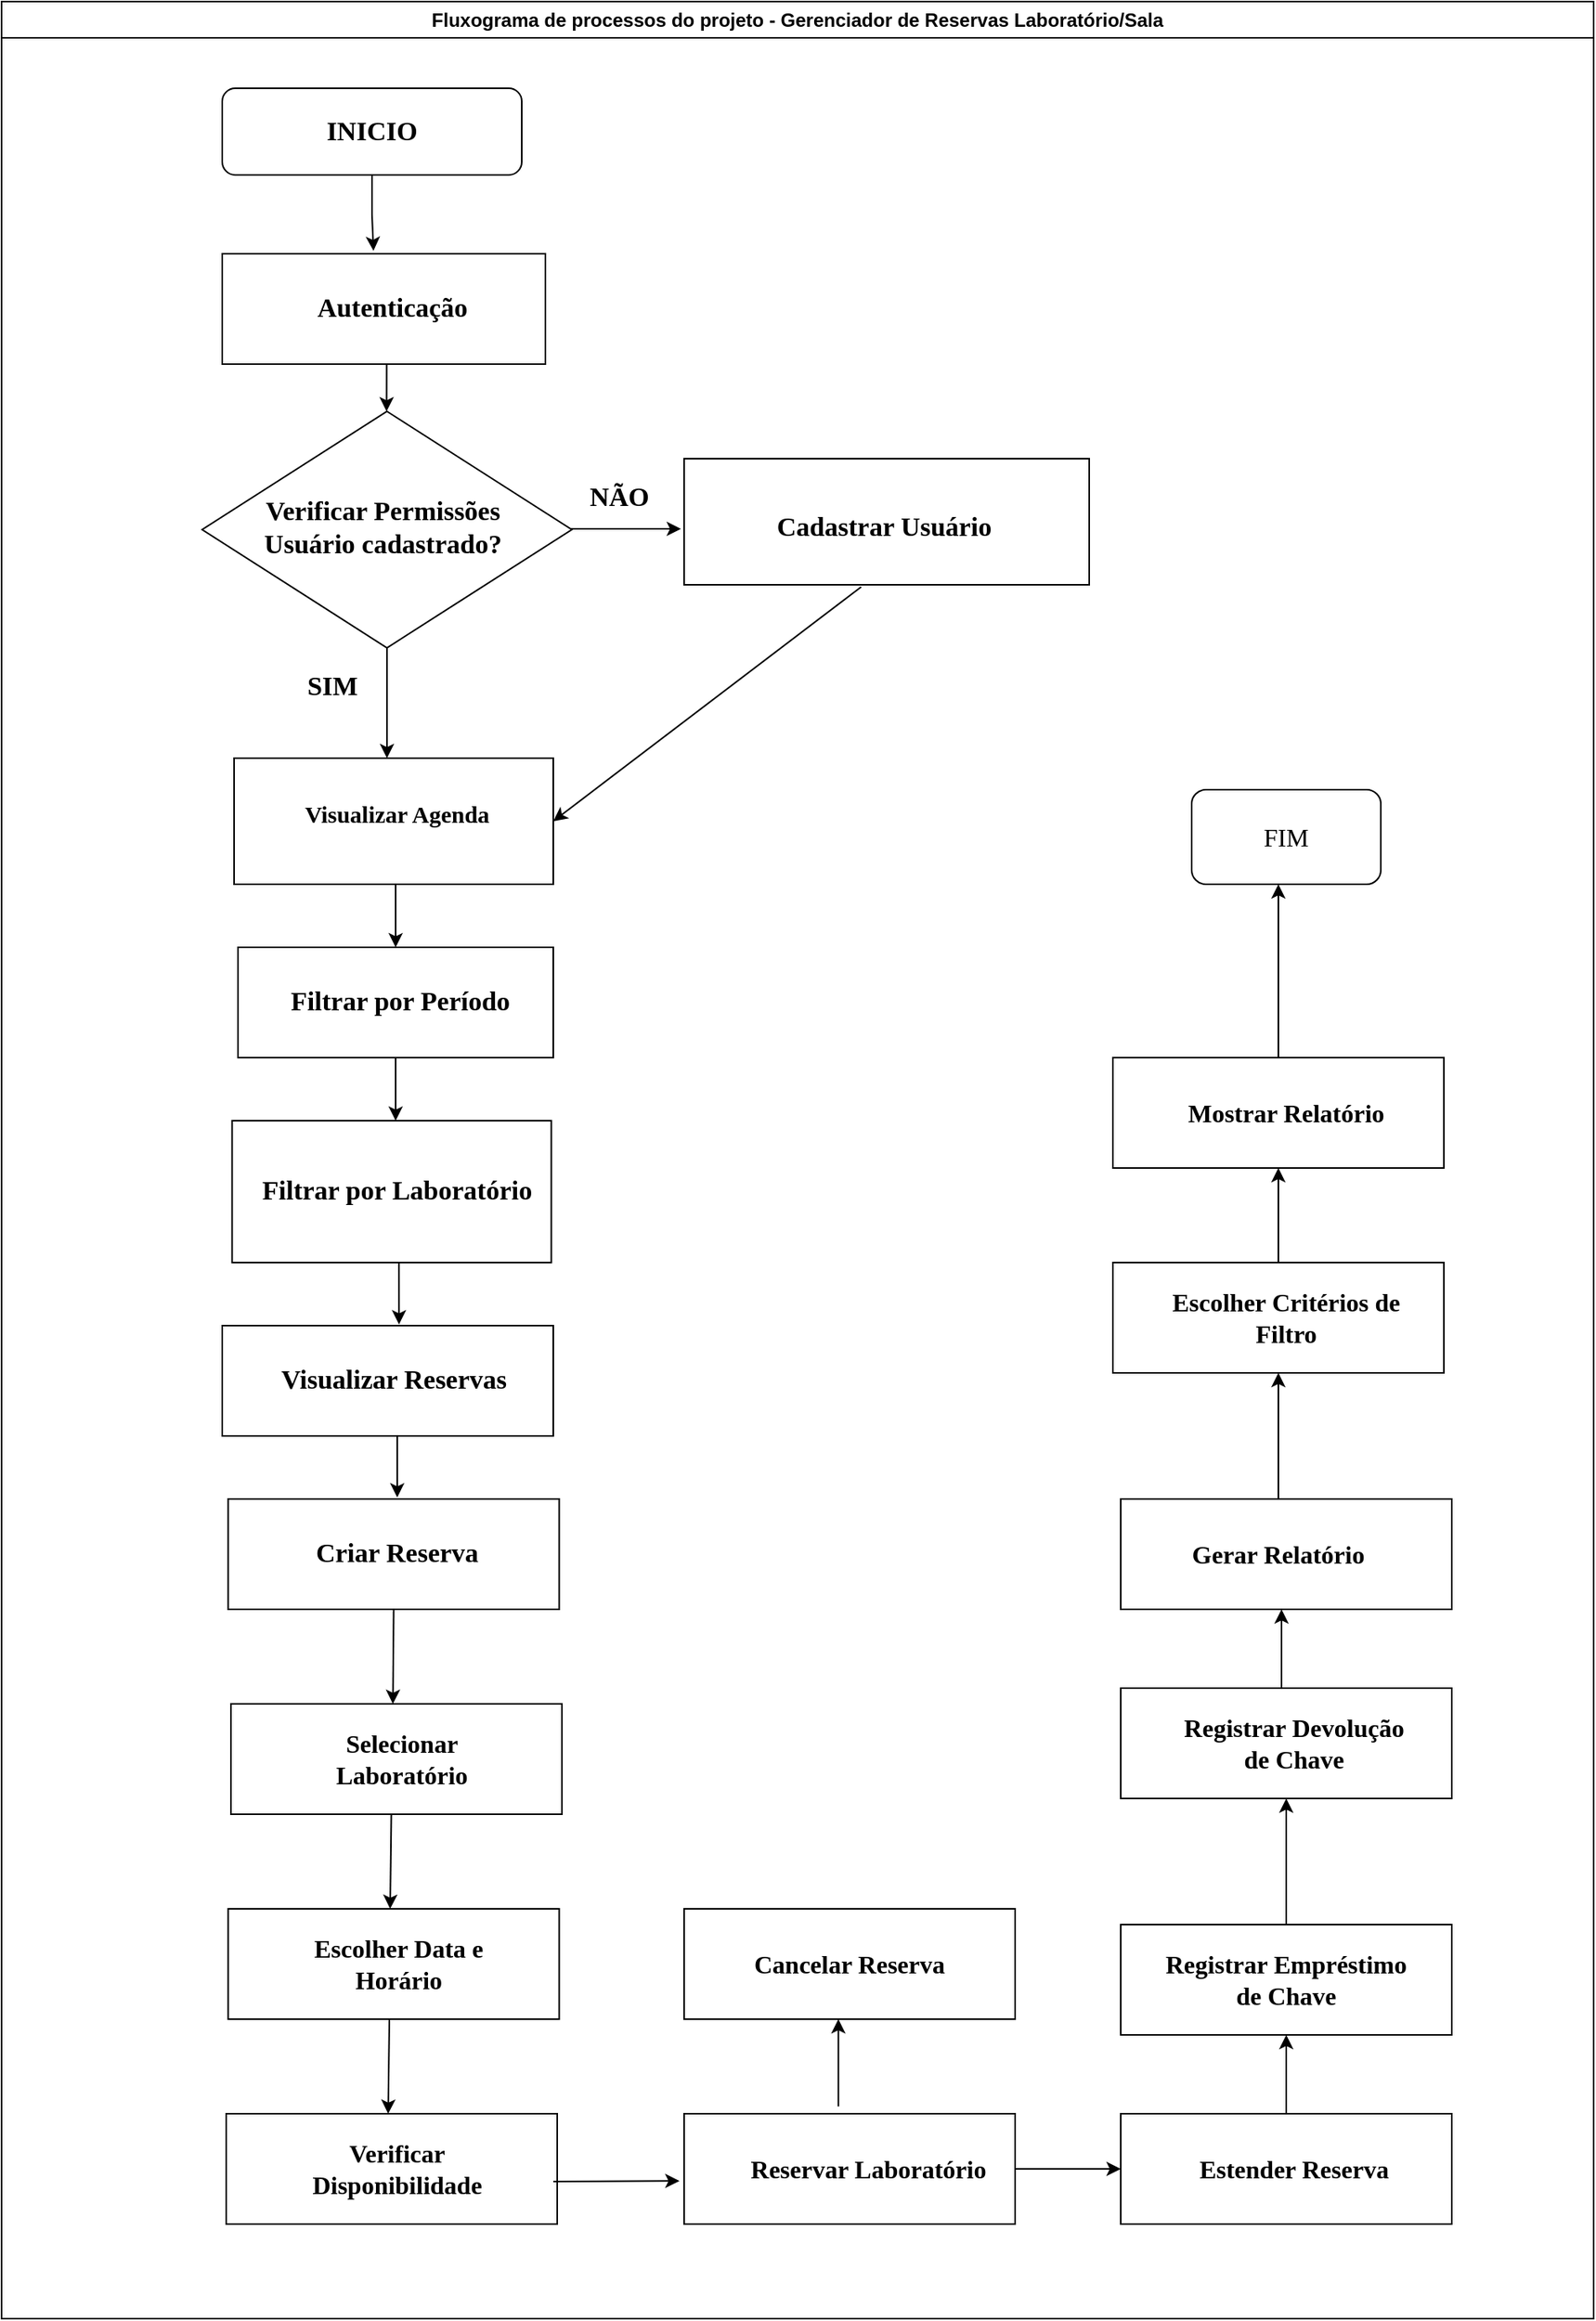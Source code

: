 <mxfile version="21.2.1" type="device">
  <diagram name="Page-1" id="b520641d-4fe3-3701-9064-5fc419738815">
    <mxGraphModel dx="1219" dy="1563" grid="1" gridSize="10" guides="1" tooltips="1" connect="1" arrows="1" fold="1" page="1" pageScale="1" pageWidth="1100" pageHeight="850" background="none" math="0" shadow="0">
      <root>
        <mxCell id="0" />
        <mxCell id="1" parent="0" />
        <mxCell id="1vuv9H1feYHXRxS0RQ_D-30" style="edgeStyle=orthogonalEdgeStyle;rounded=0;orthogonalLoop=1;jettySize=auto;html=1;exitX=0.5;exitY=1;exitDx=0;exitDy=0;entryX=0.468;entryY=-0.026;entryDx=0;entryDy=0;entryPerimeter=0;" parent="1" source="1vuv9H1feYHXRxS0RQ_D-1" target="1vuv9H1feYHXRxS0RQ_D-3" edge="1">
          <mxGeometry relative="1" as="geometry" />
        </mxCell>
        <mxCell id="1vuv9H1feYHXRxS0RQ_D-1" value="" style="rounded=1;whiteSpace=wrap;html=1;fontFamily=Lucida Console;" parent="1" vertex="1">
          <mxGeometry x="210" y="25" width="190" height="55" as="geometry" />
        </mxCell>
        <mxCell id="1vuv9H1feYHXRxS0RQ_D-31" style="edgeStyle=orthogonalEdgeStyle;rounded=0;orthogonalLoop=1;jettySize=auto;html=1;exitX=0.5;exitY=1;exitDx=0;exitDy=0;entryX=0.5;entryY=0;entryDx=0;entryDy=0;" parent="1" source="1vuv9H1feYHXRxS0RQ_D-3" edge="1">
          <mxGeometry relative="1" as="geometry">
            <mxPoint x="314.25" y="230" as="targetPoint" />
          </mxGeometry>
        </mxCell>
        <mxCell id="1vuv9H1feYHXRxS0RQ_D-3" value="" style="rounded=0;whiteSpace=wrap;html=1;" parent="1" vertex="1">
          <mxGeometry x="210" y="130" width="205" height="70" as="geometry" />
        </mxCell>
        <mxCell id="1vuv9H1feYHXRxS0RQ_D-5" value="&lt;font size=&quot;1&quot; face=&quot;Times New Roman&quot;&gt;&lt;b style=&quot;font-size: 17px;&quot;&gt;INICIO&lt;/b&gt;&lt;/font&gt;" style="text;html=1;strokeColor=none;fillColor=none;align=center;verticalAlign=middle;whiteSpace=wrap;rounded=0;" parent="1" vertex="1">
          <mxGeometry x="275" y="37.5" width="60" height="30" as="geometry" />
        </mxCell>
        <mxCell id="1vuv9H1feYHXRxS0RQ_D-6" value="&lt;b&gt;&lt;font style=&quot;font-size: 17px;&quot;&gt;Autenticação&lt;/font&gt;&lt;/b&gt;" style="text;html=1;strokeColor=none;fillColor=none;align=center;verticalAlign=middle;whiteSpace=wrap;rounded=0;fontFamily=Times New Roman;fontSize=16;" parent="1" vertex="1">
          <mxGeometry x="247.5" y="150" width="140" height="30" as="geometry" />
        </mxCell>
        <mxCell id="1vuv9H1feYHXRxS0RQ_D-32" style="edgeStyle=orthogonalEdgeStyle;rounded=0;orthogonalLoop=1;jettySize=auto;html=1;exitX=0.5;exitY=1;exitDx=0;exitDy=0;" parent="1" source="ONXTietYf4f_hLQcdqCw-1" edge="1">
          <mxGeometry relative="1" as="geometry">
            <mxPoint x="304" y="450" as="sourcePoint" />
            <mxPoint x="315" y="450" as="targetPoint" />
            <Array as="points">
              <mxPoint x="315" y="450" />
              <mxPoint x="315" y="450" />
            </Array>
          </mxGeometry>
        </mxCell>
        <mxCell id="1vuv9H1feYHXRxS0RQ_D-13" value="" style="rounded=0;whiteSpace=wrap;html=1;" parent="1" vertex="1">
          <mxGeometry x="217.5" y="450" width="202.5" height="80" as="geometry" />
        </mxCell>
        <mxCell id="1vuv9H1feYHXRxS0RQ_D-17" value="" style="rounded=0;whiteSpace=wrap;html=1;" parent="1" vertex="1">
          <mxGeometry x="210" y="810" width="210" height="70" as="geometry" />
        </mxCell>
        <mxCell id="1vuv9H1feYHXRxS0RQ_D-34" style="edgeStyle=orthogonalEdgeStyle;rounded=0;orthogonalLoop=1;jettySize=auto;html=1;exitX=0.5;exitY=1;exitDx=0;exitDy=0;entryX=0.534;entryY=-0.011;entryDx=0;entryDy=0;entryPerimeter=0;" parent="1" source="1vuv9H1feYHXRxS0RQ_D-18" target="1vuv9H1feYHXRxS0RQ_D-17" edge="1">
          <mxGeometry relative="1" as="geometry" />
        </mxCell>
        <mxCell id="1vuv9H1feYHXRxS0RQ_D-18" value="" style="rounded=0;whiteSpace=wrap;html=1;" parent="1" vertex="1">
          <mxGeometry x="216.25" y="680" width="202.5" height="90" as="geometry" />
        </mxCell>
        <mxCell id="1vuv9H1feYHXRxS0RQ_D-20" value="&lt;b&gt;&lt;font style=&quot;font-size: 17px;&quot;&gt;Filtrar por Laboratório&lt;/font&gt;&lt;/b&gt;" style="text;html=1;strokeColor=none;fillColor=none;align=center;verticalAlign=middle;whiteSpace=wrap;rounded=0;fontFamily=Times New Roman;fontSize=16;" parent="1" vertex="1">
          <mxGeometry x="231.25" y="700" width="180" height="50" as="geometry" />
        </mxCell>
        <mxCell id="1vuv9H1feYHXRxS0RQ_D-21" value="&lt;font style=&quot;font-size: 17px;&quot;&gt;&lt;b&gt;Visualizar Reservas&lt;/b&gt;&lt;/font&gt;" style="text;html=1;strokeColor=none;fillColor=none;align=center;verticalAlign=middle;whiteSpace=wrap;rounded=0;fontFamily=Times New Roman;fontSize=16;" parent="1" vertex="1">
          <mxGeometry x="238.75" y="830" width="160" height="30" as="geometry" />
        </mxCell>
        <mxCell id="1vuv9H1feYHXRxS0RQ_D-38" value="" style="rounded=1;whiteSpace=wrap;html=1;" parent="1" vertex="1">
          <mxGeometry x="825" y="470" width="120" height="60" as="geometry" />
        </mxCell>
        <mxCell id="1vuv9H1feYHXRxS0RQ_D-39" value="FIM" style="text;html=1;strokeColor=none;fillColor=none;align=center;verticalAlign=middle;whiteSpace=wrap;rounded=0;fontFamily=Times New Roman;fontSize=16;" parent="1" vertex="1">
          <mxGeometry x="855" y="485" width="60" height="30" as="geometry" />
        </mxCell>
        <mxCell id="ONXTietYf4f_hLQcdqCw-1" value="" style="rhombus;whiteSpace=wrap;html=1;" vertex="1" parent="1">
          <mxGeometry x="197.25" y="230" width="234.5" height="150" as="geometry" />
        </mxCell>
        <mxCell id="ONXTietYf4f_hLQcdqCw-2" value="&lt;font size=&quot;1&quot; face=&quot;Times New Roman&quot;&gt;&lt;b style=&quot;font-size: 17px;&quot;&gt;Verificar Permissões&lt;br&gt;Usuário cadastrado?&lt;br&gt;&lt;/b&gt;&lt;/font&gt;" style="text;html=1;strokeColor=none;fillColor=none;align=center;verticalAlign=middle;whiteSpace=wrap;rounded=0;" vertex="1" parent="1">
          <mxGeometry x="232" y="289" width="160" height="30" as="geometry" />
        </mxCell>
        <mxCell id="ONXTietYf4f_hLQcdqCw-3" value="" style="endArrow=classic;html=1;rounded=0;" edge="1" parent="1">
          <mxGeometry width="50" height="50" relative="1" as="geometry">
            <mxPoint x="431" y="304.5" as="sourcePoint" />
            <mxPoint x="501" y="304.5" as="targetPoint" />
          </mxGeometry>
        </mxCell>
        <mxCell id="ONXTietYf4f_hLQcdqCw-4" value="&lt;font style=&quot;font-size: 17px;&quot; face=&quot;Times New Roman&quot;&gt;&lt;b&gt;NÃO&lt;/b&gt;&lt;/font&gt;" style="text;html=1;strokeColor=none;fillColor=none;align=center;verticalAlign=middle;whiteSpace=wrap;rounded=0;" vertex="1" parent="1">
          <mxGeometry x="431.75" y="270" width="60" height="30" as="geometry" />
        </mxCell>
        <mxCell id="ONXTietYf4f_hLQcdqCw-5" value="&lt;font style=&quot;font-size: 17px;&quot; face=&quot;Times New Roman&quot;&gt;&lt;b&gt;SIM&lt;/b&gt;&lt;/font&gt;" style="text;html=1;strokeColor=none;fillColor=none;align=center;verticalAlign=middle;whiteSpace=wrap;rounded=0;" vertex="1" parent="1">
          <mxGeometry x="250" y="390" width="60" height="30" as="geometry" />
        </mxCell>
        <mxCell id="ONXTietYf4f_hLQcdqCw-8" value="" style="rounded=0;whiteSpace=wrap;html=1;" vertex="1" parent="1">
          <mxGeometry x="503" y="260" width="257" height="80" as="geometry" />
        </mxCell>
        <mxCell id="ONXTietYf4f_hLQcdqCw-9" value="&lt;font size=&quot;1&quot; face=&quot;Times New Roman&quot;&gt;&lt;b style=&quot;font-size: 17px;&quot;&gt;Cadastrar Usuário&lt;/b&gt;&lt;/font&gt;" style="text;html=1;strokeColor=none;fillColor=none;align=center;verticalAlign=middle;whiteSpace=wrap;rounded=0;" vertex="1" parent="1">
          <mxGeometry x="550" y="289" width="160" height="30" as="geometry" />
        </mxCell>
        <mxCell id="ONXTietYf4f_hLQcdqCw-10" value="&lt;font style=&quot;font-size: 15px;&quot; face=&quot;Times New Roman&quot;&gt;&lt;b&gt;Visualizar Agenda&lt;/b&gt;&lt;/font&gt;" style="text;html=1;strokeColor=none;fillColor=none;align=center;verticalAlign=middle;whiteSpace=wrap;rounded=0;" vertex="1" parent="1">
          <mxGeometry x="235.5" y="470" width="170" height="30" as="geometry" />
        </mxCell>
        <mxCell id="ONXTietYf4f_hLQcdqCw-11" value="" style="rounded=0;whiteSpace=wrap;html=1;" vertex="1" parent="1">
          <mxGeometry x="220" y="570" width="200" height="70" as="geometry" />
        </mxCell>
        <mxCell id="ONXTietYf4f_hLQcdqCw-12" value="" style="endArrow=classic;html=1;rounded=0;" edge="1" parent="1">
          <mxGeometry width="50" height="50" relative="1" as="geometry">
            <mxPoint x="320" y="530" as="sourcePoint" />
            <mxPoint x="320" y="570" as="targetPoint" />
          </mxGeometry>
        </mxCell>
        <mxCell id="ONXTietYf4f_hLQcdqCw-13" value="&lt;font face=&quot;Times New Roman&quot; style=&quot;font-size: 17px;&quot;&gt;&lt;b&gt;Filtrar por Período&lt;/b&gt;&lt;/font&gt;" style="text;html=1;strokeColor=none;fillColor=none;align=center;verticalAlign=middle;whiteSpace=wrap;rounded=0;" vertex="1" parent="1">
          <mxGeometry x="247.5" y="590" width="150" height="30" as="geometry" />
        </mxCell>
        <mxCell id="ONXTietYf4f_hLQcdqCw-14" value="" style="endArrow=classic;html=1;rounded=0;exitX=0.5;exitY=1;exitDx=0;exitDy=0;" edge="1" parent="1" source="ONXTietYf4f_hLQcdqCw-11">
          <mxGeometry width="50" height="50" relative="1" as="geometry">
            <mxPoint x="255" y="640" as="sourcePoint" />
            <mxPoint x="320" y="680" as="targetPoint" />
          </mxGeometry>
        </mxCell>
        <mxCell id="ONXTietYf4f_hLQcdqCw-15" value="" style="rounded=0;whiteSpace=wrap;html=1;" vertex="1" parent="1">
          <mxGeometry x="213.75" y="920" width="210" height="70" as="geometry" />
        </mxCell>
        <mxCell id="ONXTietYf4f_hLQcdqCw-16" style="edgeStyle=orthogonalEdgeStyle;rounded=0;orthogonalLoop=1;jettySize=auto;html=1;exitX=0.5;exitY=1;exitDx=0;exitDy=0;entryX=0.534;entryY=-0.011;entryDx=0;entryDy=0;entryPerimeter=0;" edge="1" parent="1">
          <mxGeometry relative="1" as="geometry">
            <mxPoint x="317" y="880" as="sourcePoint" />
            <mxPoint x="321" y="919" as="targetPoint" />
          </mxGeometry>
        </mxCell>
        <mxCell id="ONXTietYf4f_hLQcdqCw-17" value="&lt;font style=&quot;font-size: 17px;&quot;&gt;&lt;b&gt;Criar Reserva&lt;/b&gt;&lt;/font&gt;" style="text;html=1;strokeColor=none;fillColor=none;align=center;verticalAlign=middle;whiteSpace=wrap;rounded=0;fontFamily=Times New Roman;fontSize=16;" vertex="1" parent="1">
          <mxGeometry x="241.25" y="940" width="160" height="30" as="geometry" />
        </mxCell>
        <mxCell id="ONXTietYf4f_hLQcdqCw-18" value="" style="rounded=0;whiteSpace=wrap;html=1;" vertex="1" parent="1">
          <mxGeometry x="215.5" y="1050" width="210" height="70" as="geometry" />
        </mxCell>
        <mxCell id="ONXTietYf4f_hLQcdqCw-19" value="&lt;b&gt;Selecionar Laboratório&lt;/b&gt;" style="text;html=1;strokeColor=none;fillColor=none;align=center;verticalAlign=middle;whiteSpace=wrap;rounded=0;fontFamily=Times New Roman;fontSize=16;" vertex="1" parent="1">
          <mxGeometry x="243.5" y="1070" width="160" height="30" as="geometry" />
        </mxCell>
        <mxCell id="ONXTietYf4f_hLQcdqCw-20" value="" style="endArrow=classic;html=1;rounded=0;exitX=0.5;exitY=1;exitDx=0;exitDy=0;" edge="1" parent="1" source="ONXTietYf4f_hLQcdqCw-15">
          <mxGeometry width="50" height="50" relative="1" as="geometry">
            <mxPoint x="318.25" y="1010" as="sourcePoint" />
            <mxPoint x="318.25" y="1050" as="targetPoint" />
          </mxGeometry>
        </mxCell>
        <mxCell id="ONXTietYf4f_hLQcdqCw-21" value="" style="rounded=0;whiteSpace=wrap;html=1;" vertex="1" parent="1">
          <mxGeometry x="213.75" y="1180" width="210" height="70" as="geometry" />
        </mxCell>
        <mxCell id="ONXTietYf4f_hLQcdqCw-22" value="&lt;b&gt;Escolher Data e Horário&lt;/b&gt;" style="text;html=1;strokeColor=none;fillColor=none;align=center;verticalAlign=middle;whiteSpace=wrap;rounded=0;fontFamily=Times New Roman;fontSize=16;" vertex="1" parent="1">
          <mxGeometry x="241.75" y="1200" width="160" height="30" as="geometry" />
        </mxCell>
        <mxCell id="ONXTietYf4f_hLQcdqCw-23" value="" style="endArrow=classic;html=1;rounded=0;exitX=0.5;exitY=1;exitDx=0;exitDy=0;" edge="1" parent="1">
          <mxGeometry width="50" height="50" relative="1" as="geometry">
            <mxPoint x="317.25" y="1120" as="sourcePoint" />
            <mxPoint x="316.5" y="1180" as="targetPoint" />
          </mxGeometry>
        </mxCell>
        <mxCell id="ONXTietYf4f_hLQcdqCw-24" value="" style="rounded=0;whiteSpace=wrap;html=1;" vertex="1" parent="1">
          <mxGeometry x="212.5" y="1310" width="210" height="70" as="geometry" />
        </mxCell>
        <mxCell id="ONXTietYf4f_hLQcdqCw-25" value="&lt;b&gt;Verificar Disponibilidade&lt;/b&gt;" style="text;html=1;strokeColor=none;fillColor=none;align=center;verticalAlign=middle;whiteSpace=wrap;rounded=0;fontFamily=Times New Roman;fontSize=16;" vertex="1" parent="1">
          <mxGeometry x="240.5" y="1330" width="160" height="30" as="geometry" />
        </mxCell>
        <mxCell id="ONXTietYf4f_hLQcdqCw-26" value="" style="endArrow=classic;html=1;rounded=0;exitX=0.5;exitY=1;exitDx=0;exitDy=0;" edge="1" parent="1">
          <mxGeometry width="50" height="50" relative="1" as="geometry">
            <mxPoint x="316" y="1250" as="sourcePoint" />
            <mxPoint x="315.25" y="1310" as="targetPoint" />
          </mxGeometry>
        </mxCell>
        <mxCell id="ONXTietYf4f_hLQcdqCw-27" value="" style="rounded=0;whiteSpace=wrap;html=1;" vertex="1" parent="1">
          <mxGeometry x="503" y="1310" width="210" height="70" as="geometry" />
        </mxCell>
        <mxCell id="ONXTietYf4f_hLQcdqCw-28" value="" style="rounded=0;whiteSpace=wrap;html=1;" vertex="1" parent="1">
          <mxGeometry x="780" y="1310" width="210" height="70" as="geometry" />
        </mxCell>
        <mxCell id="ONXTietYf4f_hLQcdqCw-29" value="" style="endArrow=classic;html=1;rounded=0;entryX=-0.014;entryY=0.609;entryDx=0;entryDy=0;entryPerimeter=0;" edge="1" parent="1" target="ONXTietYf4f_hLQcdqCw-27">
          <mxGeometry width="50" height="50" relative="1" as="geometry">
            <mxPoint x="420" y="1353" as="sourcePoint" />
            <mxPoint x="475.5" y="1300" as="targetPoint" />
          </mxGeometry>
        </mxCell>
        <mxCell id="ONXTietYf4f_hLQcdqCw-30" value="" style="endArrow=classic;html=1;rounded=0;exitX=1;exitY=0.5;exitDx=0;exitDy=0;entryX=0;entryY=0.5;entryDx=0;entryDy=0;" edge="1" parent="1" source="ONXTietYf4f_hLQcdqCw-27" target="ONXTietYf4f_hLQcdqCw-28">
          <mxGeometry width="50" height="50" relative="1" as="geometry">
            <mxPoint x="720" y="1350" as="sourcePoint" />
            <mxPoint x="770" y="1300" as="targetPoint" />
          </mxGeometry>
        </mxCell>
        <mxCell id="ONXTietYf4f_hLQcdqCw-31" value="" style="rounded=0;whiteSpace=wrap;html=1;" vertex="1" parent="1">
          <mxGeometry x="503" y="1180" width="210" height="70" as="geometry" />
        </mxCell>
        <mxCell id="ONXTietYf4f_hLQcdqCw-32" value="" style="rounded=0;whiteSpace=wrap;html=1;" vertex="1" parent="1">
          <mxGeometry x="780" y="1190" width="210" height="70" as="geometry" />
        </mxCell>
        <mxCell id="ONXTietYf4f_hLQcdqCw-33" value="" style="rounded=0;whiteSpace=wrap;html=1;" vertex="1" parent="1">
          <mxGeometry x="780" y="1040" width="210" height="70" as="geometry" />
        </mxCell>
        <mxCell id="ONXTietYf4f_hLQcdqCw-34" value="&lt;b&gt;Estender Reserva&lt;/b&gt;" style="text;html=1;strokeColor=none;fillColor=none;align=center;verticalAlign=middle;whiteSpace=wrap;rounded=0;fontFamily=Times New Roman;fontSize=16;" vertex="1" parent="1">
          <mxGeometry x="810" y="1330" width="160" height="30" as="geometry" />
        </mxCell>
        <mxCell id="ONXTietYf4f_hLQcdqCw-35" value="&lt;b&gt;Reservar Laboratório&lt;/b&gt;" style="text;html=1;strokeColor=none;fillColor=none;align=center;verticalAlign=middle;whiteSpace=wrap;rounded=0;fontFamily=Times New Roman;fontSize=16;" vertex="1" parent="1">
          <mxGeometry x="540" y="1330" width="160" height="30" as="geometry" />
        </mxCell>
        <mxCell id="ONXTietYf4f_hLQcdqCw-37" value="&lt;b&gt;Registrar Devolução de Chave&lt;/b&gt;" style="text;html=1;strokeColor=none;fillColor=none;align=center;verticalAlign=middle;whiteSpace=wrap;rounded=0;fontFamily=Times New Roman;fontSize=16;" vertex="1" parent="1">
          <mxGeometry x="810" y="1060" width="160" height="30" as="geometry" />
        </mxCell>
        <mxCell id="ONXTietYf4f_hLQcdqCw-38" value="&lt;b&gt;Registrar Empréstimo de Chave&lt;/b&gt;" style="text;html=1;strokeColor=none;fillColor=none;align=center;verticalAlign=middle;whiteSpace=wrap;rounded=0;fontFamily=Times New Roman;fontSize=16;" vertex="1" parent="1">
          <mxGeometry x="805" y="1210" width="160" height="30" as="geometry" />
        </mxCell>
        <mxCell id="ONXTietYf4f_hLQcdqCw-39" value="&lt;b&gt;Cancelar Reserva&lt;/b&gt;" style="text;html=1;strokeColor=none;fillColor=none;align=center;verticalAlign=middle;whiteSpace=wrap;rounded=0;fontFamily=Times New Roman;fontSize=16;" vertex="1" parent="1">
          <mxGeometry x="528" y="1200" width="160" height="30" as="geometry" />
        </mxCell>
        <mxCell id="ONXTietYf4f_hLQcdqCw-40" value="" style="endArrow=classic;html=1;rounded=0;exitX=0.466;exitY=-0.066;exitDx=0;exitDy=0;exitPerimeter=0;entryX=0.466;entryY=1;entryDx=0;entryDy=0;entryPerimeter=0;" edge="1" parent="1" source="ONXTietYf4f_hLQcdqCw-27" target="ONXTietYf4f_hLQcdqCw-31">
          <mxGeometry width="50" height="50" relative="1" as="geometry">
            <mxPoint x="650" y="1250" as="sourcePoint" />
            <mxPoint x="700" y="1200" as="targetPoint" />
          </mxGeometry>
        </mxCell>
        <mxCell id="ONXTietYf4f_hLQcdqCw-41" value="" style="endArrow=classic;html=1;rounded=0;exitX=0.5;exitY=0;exitDx=0;exitDy=0;entryX=0.5;entryY=1;entryDx=0;entryDy=0;" edge="1" parent="1" source="ONXTietYf4f_hLQcdqCw-28" target="ONXTietYf4f_hLQcdqCw-32">
          <mxGeometry width="50" height="50" relative="1" as="geometry">
            <mxPoint x="870" y="1310" as="sourcePoint" />
            <mxPoint x="920" y="1260" as="targetPoint" />
          </mxGeometry>
        </mxCell>
        <mxCell id="ONXTietYf4f_hLQcdqCw-42" value="" style="endArrow=classic;html=1;rounded=0;entryX=0.5;entryY=1;entryDx=0;entryDy=0;" edge="1" parent="1" target="ONXTietYf4f_hLQcdqCw-33">
          <mxGeometry width="50" height="50" relative="1" as="geometry">
            <mxPoint x="885" y="1190" as="sourcePoint" />
            <mxPoint x="884.5" y="1150" as="targetPoint" />
          </mxGeometry>
        </mxCell>
        <mxCell id="ONXTietYf4f_hLQcdqCw-43" value="" style="rounded=0;whiteSpace=wrap;html=1;" vertex="1" parent="1">
          <mxGeometry x="780" y="920" width="210" height="70" as="geometry" />
        </mxCell>
        <mxCell id="ONXTietYf4f_hLQcdqCw-44" value="&lt;b&gt;Gerar Relatório&lt;/b&gt;" style="text;html=1;strokeColor=none;fillColor=none;align=center;verticalAlign=middle;whiteSpace=wrap;rounded=0;fontFamily=Times New Roman;fontSize=16;" vertex="1" parent="1">
          <mxGeometry x="800" y="940" width="160" height="30" as="geometry" />
        </mxCell>
        <mxCell id="ONXTietYf4f_hLQcdqCw-45" value="" style="endArrow=classic;html=1;rounded=0;exitX=0.5;exitY=0;exitDx=0;exitDy=0;" edge="1" parent="1">
          <mxGeometry width="50" height="50" relative="1" as="geometry">
            <mxPoint x="882" y="1040" as="sourcePoint" />
            <mxPoint x="882" y="990" as="targetPoint" />
          </mxGeometry>
        </mxCell>
        <mxCell id="ONXTietYf4f_hLQcdqCw-46" value="" style="rounded=0;whiteSpace=wrap;html=1;" vertex="1" parent="1">
          <mxGeometry x="775" y="770" width="210" height="70" as="geometry" />
        </mxCell>
        <mxCell id="ONXTietYf4f_hLQcdqCw-47" value="&lt;b&gt;Escolher Critérios de Filtro&lt;/b&gt;" style="text;html=1;strokeColor=none;fillColor=none;align=center;verticalAlign=middle;whiteSpace=wrap;rounded=0;fontFamily=Times New Roman;fontSize=16;" vertex="1" parent="1">
          <mxGeometry x="805" y="790" width="160" height="30" as="geometry" />
        </mxCell>
        <mxCell id="ONXTietYf4f_hLQcdqCw-48" value="" style="endArrow=classic;html=1;rounded=0;entryX=0.5;entryY=1;entryDx=0;entryDy=0;" edge="1" parent="1" target="ONXTietYf4f_hLQcdqCw-46">
          <mxGeometry width="50" height="50" relative="1" as="geometry">
            <mxPoint x="880" y="920" as="sourcePoint" />
            <mxPoint x="879.5" y="880" as="targetPoint" />
          </mxGeometry>
        </mxCell>
        <mxCell id="ONXTietYf4f_hLQcdqCw-49" value="" style="rounded=0;whiteSpace=wrap;html=1;" vertex="1" parent="1">
          <mxGeometry x="775" y="640" width="210" height="70" as="geometry" />
        </mxCell>
        <mxCell id="ONXTietYf4f_hLQcdqCw-50" value="&lt;b&gt;Mostrar Relatório&lt;/b&gt;" style="text;html=1;strokeColor=none;fillColor=none;align=center;verticalAlign=middle;whiteSpace=wrap;rounded=0;fontFamily=Times New Roman;fontSize=16;" vertex="1" parent="1">
          <mxGeometry x="805" y="660" width="160" height="30" as="geometry" />
        </mxCell>
        <mxCell id="ONXTietYf4f_hLQcdqCw-51" value="" style="endArrow=classic;html=1;rounded=0;entryX=0.5;entryY=1;entryDx=0;entryDy=0;" edge="1" parent="1" target="ONXTietYf4f_hLQcdqCw-49">
          <mxGeometry width="50" height="50" relative="1" as="geometry">
            <mxPoint x="880" y="770" as="sourcePoint" />
            <mxPoint x="879.5" y="750" as="targetPoint" />
          </mxGeometry>
        </mxCell>
        <mxCell id="ONXTietYf4f_hLQcdqCw-52" value="" style="endArrow=classic;html=1;rounded=0;exitX=0.5;exitY=0;exitDx=0;exitDy=0;" edge="1" parent="1" source="ONXTietYf4f_hLQcdqCw-49">
          <mxGeometry width="50" height="50" relative="1" as="geometry">
            <mxPoint x="650" y="670" as="sourcePoint" />
            <mxPoint x="880" y="530" as="targetPoint" />
          </mxGeometry>
        </mxCell>
        <mxCell id="ONXTietYf4f_hLQcdqCw-53" value="" style="endArrow=classic;html=1;rounded=0;exitX=0.437;exitY=1.017;exitDx=0;exitDy=0;exitPerimeter=0;entryX=1;entryY=0.5;entryDx=0;entryDy=0;" edge="1" parent="1" source="ONXTietYf4f_hLQcdqCw-8" target="1vuv9H1feYHXRxS0RQ_D-13">
          <mxGeometry width="50" height="50" relative="1" as="geometry">
            <mxPoint x="650" y="470" as="sourcePoint" />
            <mxPoint x="700" y="420" as="targetPoint" />
          </mxGeometry>
        </mxCell>
        <mxCell id="ONXTietYf4f_hLQcdqCw-55" value="Fluxograma de processos do projeto - Gerenciador de Reservas Laboratório/Sala" style="swimlane;whiteSpace=wrap;html=1;" vertex="1" parent="1">
          <mxGeometry x="70" y="-30" width="1010" height="1470" as="geometry" />
        </mxCell>
      </root>
    </mxGraphModel>
  </diagram>
</mxfile>
